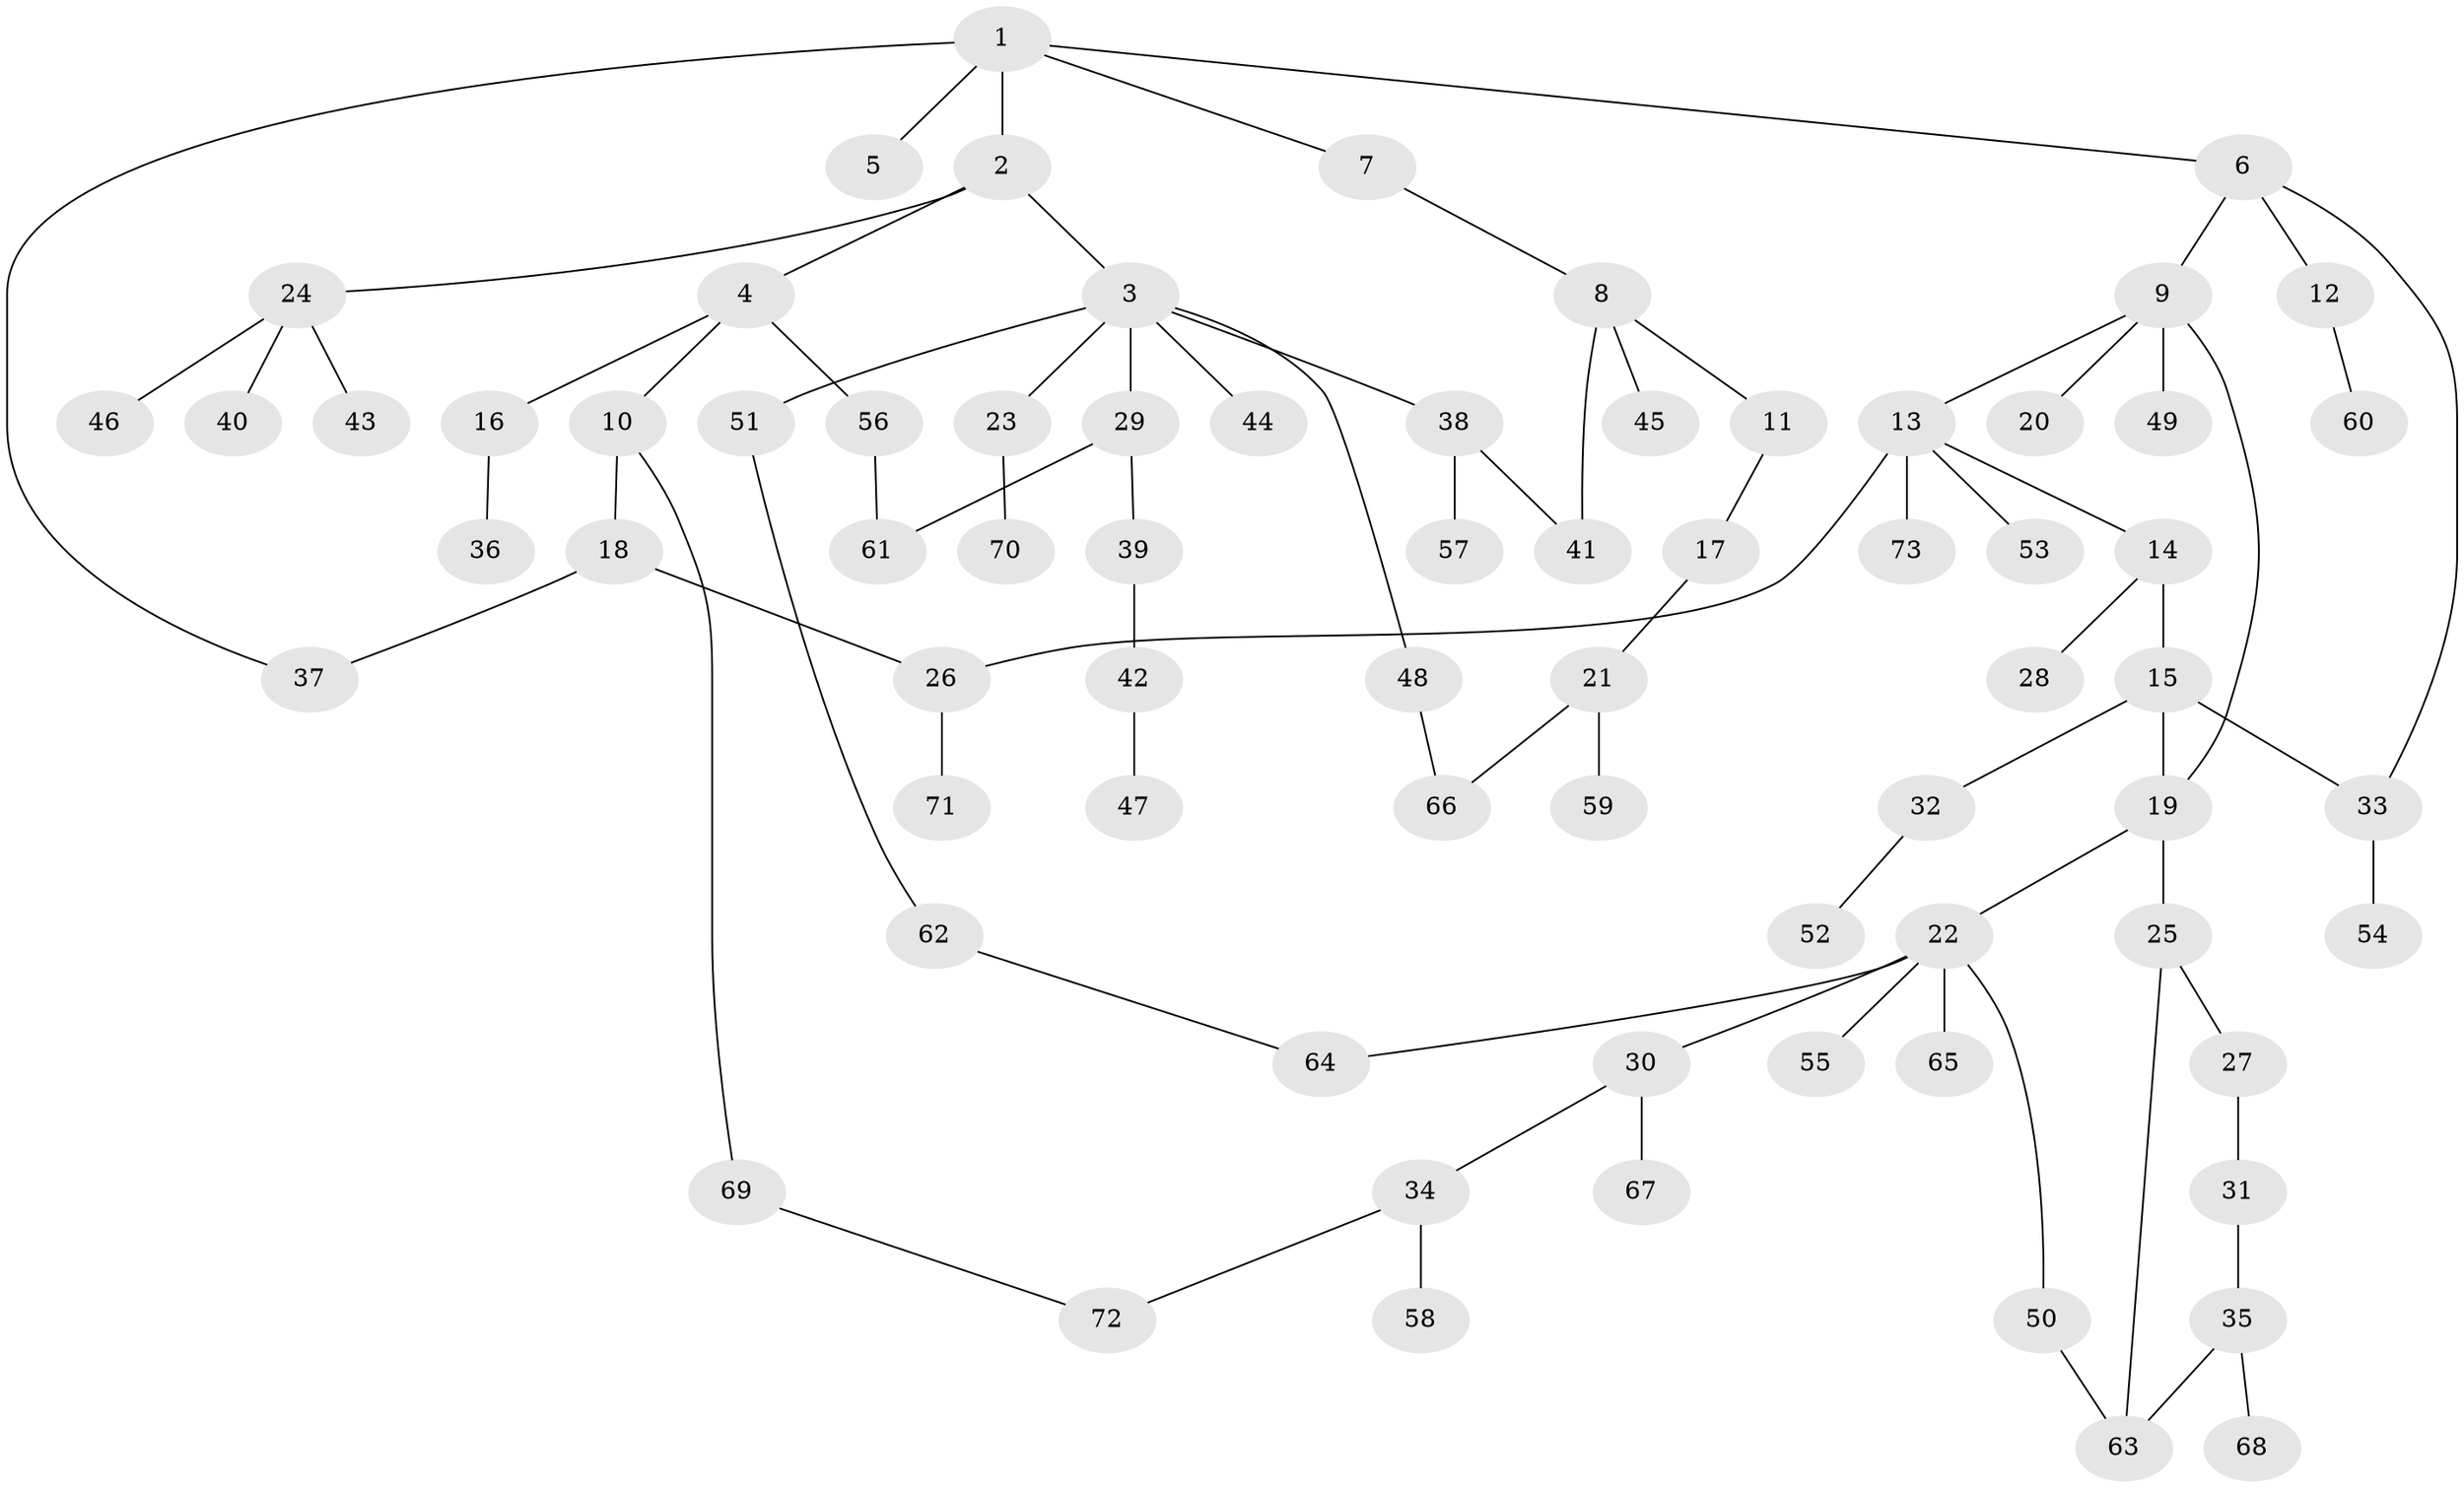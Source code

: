 // coarse degree distribution, {1: 0.6896551724137931, 3: 0.06896551724137931, 9: 0.06896551724137931, 2: 0.10344827586206896, 8: 0.034482758620689655, 6: 0.034482758620689655}
// Generated by graph-tools (version 1.1) at 2025/45/03/04/25 21:45:29]
// undirected, 73 vertices, 83 edges
graph export_dot {
graph [start="1"]
  node [color=gray90,style=filled];
  1;
  2;
  3;
  4;
  5;
  6;
  7;
  8;
  9;
  10;
  11;
  12;
  13;
  14;
  15;
  16;
  17;
  18;
  19;
  20;
  21;
  22;
  23;
  24;
  25;
  26;
  27;
  28;
  29;
  30;
  31;
  32;
  33;
  34;
  35;
  36;
  37;
  38;
  39;
  40;
  41;
  42;
  43;
  44;
  45;
  46;
  47;
  48;
  49;
  50;
  51;
  52;
  53;
  54;
  55;
  56;
  57;
  58;
  59;
  60;
  61;
  62;
  63;
  64;
  65;
  66;
  67;
  68;
  69;
  70;
  71;
  72;
  73;
  1 -- 2;
  1 -- 5;
  1 -- 6;
  1 -- 7;
  1 -- 37;
  2 -- 3;
  2 -- 4;
  2 -- 24;
  3 -- 23;
  3 -- 29;
  3 -- 38;
  3 -- 44;
  3 -- 48;
  3 -- 51;
  4 -- 10;
  4 -- 16;
  4 -- 56;
  6 -- 9;
  6 -- 12;
  6 -- 33;
  7 -- 8;
  8 -- 11;
  8 -- 41;
  8 -- 45;
  9 -- 13;
  9 -- 19;
  9 -- 20;
  9 -- 49;
  10 -- 18;
  10 -- 69;
  11 -- 17;
  12 -- 60;
  13 -- 14;
  13 -- 53;
  13 -- 73;
  13 -- 26;
  14 -- 15;
  14 -- 28;
  15 -- 32;
  15 -- 33;
  15 -- 19;
  16 -- 36;
  17 -- 21;
  18 -- 26;
  18 -- 37;
  19 -- 22;
  19 -- 25;
  21 -- 59;
  21 -- 66;
  22 -- 30;
  22 -- 50;
  22 -- 55;
  22 -- 64;
  22 -- 65;
  23 -- 70;
  24 -- 40;
  24 -- 43;
  24 -- 46;
  25 -- 27;
  25 -- 63;
  26 -- 71;
  27 -- 31;
  29 -- 39;
  29 -- 61;
  30 -- 34;
  30 -- 67;
  31 -- 35;
  32 -- 52;
  33 -- 54;
  34 -- 58;
  34 -- 72;
  35 -- 68;
  35 -- 63;
  38 -- 57;
  38 -- 41;
  39 -- 42;
  42 -- 47;
  48 -- 66;
  50 -- 63;
  51 -- 62;
  56 -- 61;
  62 -- 64;
  69 -- 72;
}
